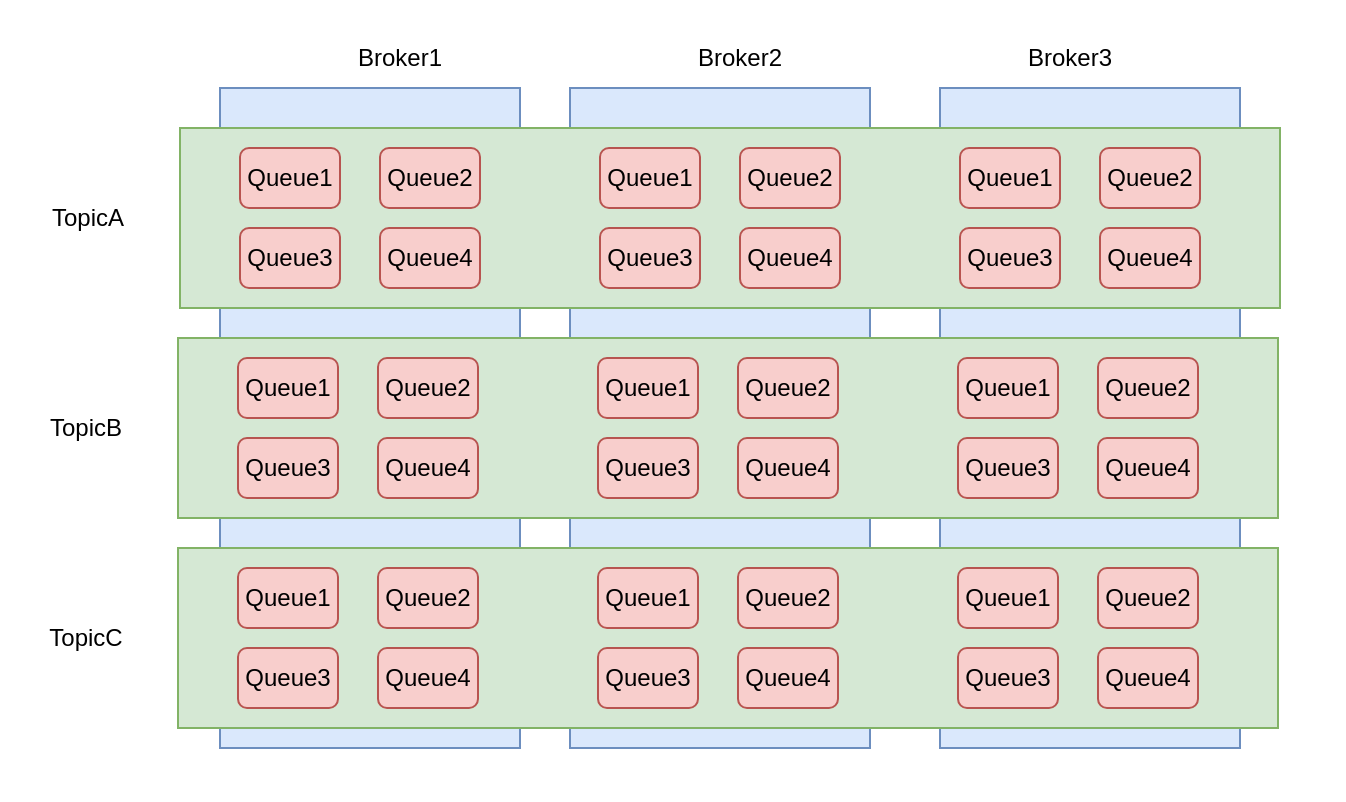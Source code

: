 <mxfile version="24.7.17">
  <diagram name="第 1 页" id="9dobrUNfX6IoctIzygZl">
    <mxGraphModel dx="917" dy="485" grid="1" gridSize="10" guides="1" tooltips="1" connect="1" arrows="1" fold="1" page="1" pageScale="1" pageWidth="827" pageHeight="1169" math="0" shadow="0">
      <root>
        <mxCell id="0" />
        <mxCell id="1" parent="0" />
        <mxCell id="YV12dQ3-u8qN94WLdIcz-1" value="" style="rounded=0;whiteSpace=wrap;html=1;strokeColor=none;" vertex="1" parent="1">
          <mxGeometry x="50" y="66" width="672" height="400" as="geometry" />
        </mxCell>
        <mxCell id="YV12dQ3-u8qN94WLdIcz-3" value="Broker1" style="text;html=1;align=center;verticalAlign=middle;whiteSpace=wrap;rounded=0;" vertex="1" parent="1">
          <mxGeometry x="220" y="80" width="60" height="30" as="geometry" />
        </mxCell>
        <mxCell id="YV12dQ3-u8qN94WLdIcz-5" value="Broker2" style="text;html=1;align=center;verticalAlign=middle;whiteSpace=wrap;rounded=0;" vertex="1" parent="1">
          <mxGeometry x="390" y="80" width="60" height="30" as="geometry" />
        </mxCell>
        <mxCell id="YV12dQ3-u8qN94WLdIcz-11" value="Broker3" style="text;html=1;align=center;verticalAlign=middle;whiteSpace=wrap;rounded=0;" vertex="1" parent="1">
          <mxGeometry x="555" y="80" width="60" height="30" as="geometry" />
        </mxCell>
        <mxCell id="YV12dQ3-u8qN94WLdIcz-14" value="" style="rounded=0;whiteSpace=wrap;html=1;" vertex="1" parent="1">
          <mxGeometry x="170" y="150" width="130" height="70" as="geometry" />
        </mxCell>
        <mxCell id="YV12dQ3-u8qN94WLdIcz-15" value="TopicA" style="text;html=1;align=center;verticalAlign=middle;whiteSpace=wrap;rounded=0;" vertex="1" parent="1">
          <mxGeometry x="64" y="160" width="60" height="30" as="geometry" />
        </mxCell>
        <mxCell id="YV12dQ3-u8qN94WLdIcz-17" value="queue0" style="text;html=1;align=center;verticalAlign=middle;whiteSpace=wrap;rounded=0;" vertex="1" parent="1">
          <mxGeometry x="170" y="150" width="60" height="30" as="geometry" />
        </mxCell>
        <mxCell id="YV12dQ3-u8qN94WLdIcz-18" value="queue1" style="text;html=1;align=center;verticalAlign=middle;whiteSpace=wrap;rounded=0;" vertex="1" parent="1">
          <mxGeometry x="170" y="180" width="60" height="30" as="geometry" />
        </mxCell>
        <mxCell id="YV12dQ3-u8qN94WLdIcz-20" value="queue2" style="text;html=1;align=center;verticalAlign=middle;whiteSpace=wrap;rounded=0;" vertex="1" parent="1">
          <mxGeometry x="230" y="150" width="60" height="30" as="geometry" />
        </mxCell>
        <mxCell id="YV12dQ3-u8qN94WLdIcz-21" value="queue3" style="text;html=1;align=center;verticalAlign=middle;whiteSpace=wrap;rounded=0;" vertex="1" parent="1">
          <mxGeometry x="230" y="180" width="60" height="30" as="geometry" />
        </mxCell>
        <mxCell id="YV12dQ3-u8qN94WLdIcz-22" value="" style="rounded=0;whiteSpace=wrap;html=1;fillColor=#dae8fc;strokeColor=#6c8ebf;" vertex="1" parent="1">
          <mxGeometry x="335" y="110" width="150" height="330" as="geometry" />
        </mxCell>
        <mxCell id="YV12dQ3-u8qN94WLdIcz-23" value="" style="rounded=0;whiteSpace=wrap;html=1;fillColor=#dae8fc;strokeColor=#6c8ebf;" vertex="1" parent="1">
          <mxGeometry x="160" y="110" width="150" height="330" as="geometry" />
        </mxCell>
        <mxCell id="YV12dQ3-u8qN94WLdIcz-26" value="" style="rounded=0;whiteSpace=wrap;html=1;fillColor=#dae8fc;strokeColor=#6c8ebf;" vertex="1" parent="1">
          <mxGeometry x="520" y="110" width="150" height="330" as="geometry" />
        </mxCell>
        <mxCell id="YV12dQ3-u8qN94WLdIcz-27" value="" style="rounded=0;whiteSpace=wrap;html=1;fillColor=#d5e8d4;strokeColor=#82b366;" vertex="1" parent="1">
          <mxGeometry x="140" y="130" width="550" height="90" as="geometry" />
        </mxCell>
        <mxCell id="YV12dQ3-u8qN94WLdIcz-29" value="Queue1" style="rounded=1;whiteSpace=wrap;html=1;strokeColor=#b85450;align=center;verticalAlign=middle;fontFamily=Helvetica;fontSize=12;fillColor=#f8cecc;" vertex="1" parent="1">
          <mxGeometry x="170" y="140" width="50" height="30" as="geometry" />
        </mxCell>
        <mxCell id="YV12dQ3-u8qN94WLdIcz-31" value="Queue2" style="rounded=1;whiteSpace=wrap;html=1;strokeColor=#b85450;align=center;verticalAlign=middle;fontFamily=Helvetica;fontSize=12;fillColor=#f8cecc;" vertex="1" parent="1">
          <mxGeometry x="240" y="140" width="50" height="30" as="geometry" />
        </mxCell>
        <mxCell id="YV12dQ3-u8qN94WLdIcz-32" value="Queue3" style="rounded=1;whiteSpace=wrap;html=1;strokeColor=#b85450;align=center;verticalAlign=middle;fontFamily=Helvetica;fontSize=12;fillColor=#f8cecc;" vertex="1" parent="1">
          <mxGeometry x="170" y="180" width="50" height="30" as="geometry" />
        </mxCell>
        <mxCell id="YV12dQ3-u8qN94WLdIcz-33" value="Queue4" style="rounded=1;whiteSpace=wrap;html=1;strokeColor=#b85450;align=center;verticalAlign=middle;fontFamily=Helvetica;fontSize=12;fillColor=#f8cecc;" vertex="1" parent="1">
          <mxGeometry x="240" y="180" width="50" height="30" as="geometry" />
        </mxCell>
        <mxCell id="YV12dQ3-u8qN94WLdIcz-34" value="Queue1" style="rounded=1;whiteSpace=wrap;html=1;strokeColor=#b85450;align=center;verticalAlign=middle;fontFamily=Helvetica;fontSize=12;fillColor=#f8cecc;" vertex="1" parent="1">
          <mxGeometry x="350" y="140" width="50" height="30" as="geometry" />
        </mxCell>
        <mxCell id="YV12dQ3-u8qN94WLdIcz-35" value="Queue2" style="rounded=1;whiteSpace=wrap;html=1;strokeColor=#b85450;align=center;verticalAlign=middle;fontFamily=Helvetica;fontSize=12;fillColor=#f8cecc;" vertex="1" parent="1">
          <mxGeometry x="420" y="140" width="50" height="30" as="geometry" />
        </mxCell>
        <mxCell id="YV12dQ3-u8qN94WLdIcz-37" value="Queue3" style="rounded=1;whiteSpace=wrap;html=1;strokeColor=#b85450;align=center;verticalAlign=middle;fontFamily=Helvetica;fontSize=12;fillColor=#f8cecc;" vertex="1" parent="1">
          <mxGeometry x="350" y="180" width="50" height="30" as="geometry" />
        </mxCell>
        <mxCell id="YV12dQ3-u8qN94WLdIcz-38" value="Queue4" style="rounded=1;whiteSpace=wrap;html=1;strokeColor=#b85450;align=center;verticalAlign=middle;fontFamily=Helvetica;fontSize=12;fillColor=#f8cecc;" vertex="1" parent="1">
          <mxGeometry x="420" y="180" width="50" height="30" as="geometry" />
        </mxCell>
        <mxCell id="YV12dQ3-u8qN94WLdIcz-39" value="Queue1" style="rounded=1;whiteSpace=wrap;html=1;strokeColor=#b85450;align=center;verticalAlign=middle;fontFamily=Helvetica;fontSize=12;fillColor=#f8cecc;" vertex="1" parent="1">
          <mxGeometry x="530" y="140" width="50" height="30" as="geometry" />
        </mxCell>
        <mxCell id="YV12dQ3-u8qN94WLdIcz-41" value="Queue2" style="rounded=1;whiteSpace=wrap;html=1;strokeColor=#b85450;align=center;verticalAlign=middle;fontFamily=Helvetica;fontSize=12;fillColor=#f8cecc;" vertex="1" parent="1">
          <mxGeometry x="600" y="140" width="50" height="30" as="geometry" />
        </mxCell>
        <mxCell id="YV12dQ3-u8qN94WLdIcz-43" value="Queue3" style="rounded=1;whiteSpace=wrap;html=1;strokeColor=#b85450;align=center;verticalAlign=middle;fontFamily=Helvetica;fontSize=12;fillColor=#f8cecc;" vertex="1" parent="1">
          <mxGeometry x="530" y="180" width="50" height="30" as="geometry" />
        </mxCell>
        <mxCell id="YV12dQ3-u8qN94WLdIcz-44" value="Queue4" style="rounded=1;whiteSpace=wrap;html=1;strokeColor=#b85450;align=center;verticalAlign=middle;fontFamily=Helvetica;fontSize=12;fillColor=#f8cecc;" vertex="1" parent="1">
          <mxGeometry x="600" y="180" width="50" height="30" as="geometry" />
        </mxCell>
        <mxCell id="YV12dQ3-u8qN94WLdIcz-45" value="" style="rounded=0;whiteSpace=wrap;html=1;" vertex="1" parent="1">
          <mxGeometry x="169" y="255" width="130" height="70" as="geometry" />
        </mxCell>
        <mxCell id="YV12dQ3-u8qN94WLdIcz-46" value="TopicB" style="text;html=1;align=center;verticalAlign=middle;whiteSpace=wrap;rounded=0;" vertex="1" parent="1">
          <mxGeometry x="63" y="265" width="60" height="30" as="geometry" />
        </mxCell>
        <mxCell id="YV12dQ3-u8qN94WLdIcz-47" value="queue0" style="text;html=1;align=center;verticalAlign=middle;whiteSpace=wrap;rounded=0;" vertex="1" parent="1">
          <mxGeometry x="169" y="255" width="60" height="30" as="geometry" />
        </mxCell>
        <mxCell id="YV12dQ3-u8qN94WLdIcz-48" value="queue1" style="text;html=1;align=center;verticalAlign=middle;whiteSpace=wrap;rounded=0;" vertex="1" parent="1">
          <mxGeometry x="169" y="285" width="60" height="30" as="geometry" />
        </mxCell>
        <mxCell id="YV12dQ3-u8qN94WLdIcz-49" value="queue2" style="text;html=1;align=center;verticalAlign=middle;whiteSpace=wrap;rounded=0;" vertex="1" parent="1">
          <mxGeometry x="229" y="255" width="60" height="30" as="geometry" />
        </mxCell>
        <mxCell id="YV12dQ3-u8qN94WLdIcz-50" value="queue3" style="text;html=1;align=center;verticalAlign=middle;whiteSpace=wrap;rounded=0;" vertex="1" parent="1">
          <mxGeometry x="229" y="285" width="60" height="30" as="geometry" />
        </mxCell>
        <mxCell id="YV12dQ3-u8qN94WLdIcz-51" value="" style="rounded=0;whiteSpace=wrap;html=1;fillColor=#d5e8d4;strokeColor=#82b366;" vertex="1" parent="1">
          <mxGeometry x="139" y="235" width="550" height="90" as="geometry" />
        </mxCell>
        <mxCell id="YV12dQ3-u8qN94WLdIcz-52" value="Queue1" style="rounded=1;whiteSpace=wrap;html=1;strokeColor=#b85450;align=center;verticalAlign=middle;fontFamily=Helvetica;fontSize=12;fillColor=#f8cecc;" vertex="1" parent="1">
          <mxGeometry x="169" y="245" width="50" height="30" as="geometry" />
        </mxCell>
        <mxCell id="YV12dQ3-u8qN94WLdIcz-53" value="Queue2" style="rounded=1;whiteSpace=wrap;html=1;strokeColor=#b85450;align=center;verticalAlign=middle;fontFamily=Helvetica;fontSize=12;fillColor=#f8cecc;" vertex="1" parent="1">
          <mxGeometry x="239" y="245" width="50" height="30" as="geometry" />
        </mxCell>
        <mxCell id="YV12dQ3-u8qN94WLdIcz-54" value="Queue3" style="rounded=1;whiteSpace=wrap;html=1;strokeColor=#b85450;align=center;verticalAlign=middle;fontFamily=Helvetica;fontSize=12;fillColor=#f8cecc;" vertex="1" parent="1">
          <mxGeometry x="169" y="285" width="50" height="30" as="geometry" />
        </mxCell>
        <mxCell id="YV12dQ3-u8qN94WLdIcz-55" value="Queue4" style="rounded=1;whiteSpace=wrap;html=1;strokeColor=#b85450;align=center;verticalAlign=middle;fontFamily=Helvetica;fontSize=12;fillColor=#f8cecc;" vertex="1" parent="1">
          <mxGeometry x="239" y="285" width="50" height="30" as="geometry" />
        </mxCell>
        <mxCell id="YV12dQ3-u8qN94WLdIcz-56" value="Queue1" style="rounded=1;whiteSpace=wrap;html=1;strokeColor=#b85450;align=center;verticalAlign=middle;fontFamily=Helvetica;fontSize=12;fillColor=#f8cecc;" vertex="1" parent="1">
          <mxGeometry x="349" y="245" width="50" height="30" as="geometry" />
        </mxCell>
        <mxCell id="YV12dQ3-u8qN94WLdIcz-57" value="Queue2" style="rounded=1;whiteSpace=wrap;html=1;strokeColor=#b85450;align=center;verticalAlign=middle;fontFamily=Helvetica;fontSize=12;fillColor=#f8cecc;" vertex="1" parent="1">
          <mxGeometry x="419" y="245" width="50" height="30" as="geometry" />
        </mxCell>
        <mxCell id="YV12dQ3-u8qN94WLdIcz-58" value="Queue3" style="rounded=1;whiteSpace=wrap;html=1;strokeColor=#b85450;align=center;verticalAlign=middle;fontFamily=Helvetica;fontSize=12;fillColor=#f8cecc;" vertex="1" parent="1">
          <mxGeometry x="349" y="285" width="50" height="30" as="geometry" />
        </mxCell>
        <mxCell id="YV12dQ3-u8qN94WLdIcz-59" value="Queue4" style="rounded=1;whiteSpace=wrap;html=1;strokeColor=#b85450;align=center;verticalAlign=middle;fontFamily=Helvetica;fontSize=12;fillColor=#f8cecc;" vertex="1" parent="1">
          <mxGeometry x="419" y="285" width="50" height="30" as="geometry" />
        </mxCell>
        <mxCell id="YV12dQ3-u8qN94WLdIcz-60" value="Queue1" style="rounded=1;whiteSpace=wrap;html=1;strokeColor=#b85450;align=center;verticalAlign=middle;fontFamily=Helvetica;fontSize=12;fillColor=#f8cecc;" vertex="1" parent="1">
          <mxGeometry x="529" y="245" width="50" height="30" as="geometry" />
        </mxCell>
        <mxCell id="YV12dQ3-u8qN94WLdIcz-61" value="Queue2" style="rounded=1;whiteSpace=wrap;html=1;strokeColor=#b85450;align=center;verticalAlign=middle;fontFamily=Helvetica;fontSize=12;fillColor=#f8cecc;" vertex="1" parent="1">
          <mxGeometry x="599" y="245" width="50" height="30" as="geometry" />
        </mxCell>
        <mxCell id="YV12dQ3-u8qN94WLdIcz-62" value="Queue3" style="rounded=1;whiteSpace=wrap;html=1;strokeColor=#b85450;align=center;verticalAlign=middle;fontFamily=Helvetica;fontSize=12;fillColor=#f8cecc;" vertex="1" parent="1">
          <mxGeometry x="529" y="285" width="50" height="30" as="geometry" />
        </mxCell>
        <mxCell id="YV12dQ3-u8qN94WLdIcz-63" value="Queue4" style="rounded=1;whiteSpace=wrap;html=1;strokeColor=#b85450;align=center;verticalAlign=middle;fontFamily=Helvetica;fontSize=12;fillColor=#f8cecc;" vertex="1" parent="1">
          <mxGeometry x="599" y="285" width="50" height="30" as="geometry" />
        </mxCell>
        <mxCell id="YV12dQ3-u8qN94WLdIcz-64" value="" style="rounded=0;whiteSpace=wrap;html=1;" vertex="1" parent="1">
          <mxGeometry x="169" y="360" width="130" height="70" as="geometry" />
        </mxCell>
        <mxCell id="YV12dQ3-u8qN94WLdIcz-65" value="TopicC" style="text;html=1;align=center;verticalAlign=middle;whiteSpace=wrap;rounded=0;" vertex="1" parent="1">
          <mxGeometry x="63" y="370" width="60" height="30" as="geometry" />
        </mxCell>
        <mxCell id="YV12dQ3-u8qN94WLdIcz-66" value="queue0" style="text;html=1;align=center;verticalAlign=middle;whiteSpace=wrap;rounded=0;" vertex="1" parent="1">
          <mxGeometry x="169" y="360" width="60" height="30" as="geometry" />
        </mxCell>
        <mxCell id="YV12dQ3-u8qN94WLdIcz-67" value="queue1" style="text;html=1;align=center;verticalAlign=middle;whiteSpace=wrap;rounded=0;" vertex="1" parent="1">
          <mxGeometry x="169" y="390" width="60" height="30" as="geometry" />
        </mxCell>
        <mxCell id="YV12dQ3-u8qN94WLdIcz-68" value="queue2" style="text;html=1;align=center;verticalAlign=middle;whiteSpace=wrap;rounded=0;" vertex="1" parent="1">
          <mxGeometry x="229" y="360" width="60" height="30" as="geometry" />
        </mxCell>
        <mxCell id="YV12dQ3-u8qN94WLdIcz-69" value="queue3" style="text;html=1;align=center;verticalAlign=middle;whiteSpace=wrap;rounded=0;" vertex="1" parent="1">
          <mxGeometry x="229" y="390" width="60" height="30" as="geometry" />
        </mxCell>
        <mxCell id="YV12dQ3-u8qN94WLdIcz-70" value="" style="rounded=0;whiteSpace=wrap;html=1;fillColor=#d5e8d4;strokeColor=#82b366;" vertex="1" parent="1">
          <mxGeometry x="139" y="340" width="550" height="90" as="geometry" />
        </mxCell>
        <mxCell id="YV12dQ3-u8qN94WLdIcz-71" value="Queue1" style="rounded=1;whiteSpace=wrap;html=1;strokeColor=#b85450;align=center;verticalAlign=middle;fontFamily=Helvetica;fontSize=12;fillColor=#f8cecc;" vertex="1" parent="1">
          <mxGeometry x="169" y="350" width="50" height="30" as="geometry" />
        </mxCell>
        <mxCell id="YV12dQ3-u8qN94WLdIcz-72" value="Queue2" style="rounded=1;whiteSpace=wrap;html=1;strokeColor=#b85450;align=center;verticalAlign=middle;fontFamily=Helvetica;fontSize=12;fillColor=#f8cecc;" vertex="1" parent="1">
          <mxGeometry x="239" y="350" width="50" height="30" as="geometry" />
        </mxCell>
        <mxCell id="YV12dQ3-u8qN94WLdIcz-73" value="Queue3" style="rounded=1;whiteSpace=wrap;html=1;strokeColor=#b85450;align=center;verticalAlign=middle;fontFamily=Helvetica;fontSize=12;fillColor=#f8cecc;" vertex="1" parent="1">
          <mxGeometry x="169" y="390" width="50" height="30" as="geometry" />
        </mxCell>
        <mxCell id="YV12dQ3-u8qN94WLdIcz-74" value="Queue4" style="rounded=1;whiteSpace=wrap;html=1;strokeColor=#b85450;align=center;verticalAlign=middle;fontFamily=Helvetica;fontSize=12;fillColor=#f8cecc;" vertex="1" parent="1">
          <mxGeometry x="239" y="390" width="50" height="30" as="geometry" />
        </mxCell>
        <mxCell id="YV12dQ3-u8qN94WLdIcz-75" value="Queue1" style="rounded=1;whiteSpace=wrap;html=1;strokeColor=#b85450;align=center;verticalAlign=middle;fontFamily=Helvetica;fontSize=12;fillColor=#f8cecc;" vertex="1" parent="1">
          <mxGeometry x="349" y="350" width="50" height="30" as="geometry" />
        </mxCell>
        <mxCell id="YV12dQ3-u8qN94WLdIcz-76" value="Queue2" style="rounded=1;whiteSpace=wrap;html=1;strokeColor=#b85450;align=center;verticalAlign=middle;fontFamily=Helvetica;fontSize=12;fillColor=#f8cecc;" vertex="1" parent="1">
          <mxGeometry x="419" y="350" width="50" height="30" as="geometry" />
        </mxCell>
        <mxCell id="YV12dQ3-u8qN94WLdIcz-77" value="Queue3" style="rounded=1;whiteSpace=wrap;html=1;strokeColor=#b85450;align=center;verticalAlign=middle;fontFamily=Helvetica;fontSize=12;fillColor=#f8cecc;" vertex="1" parent="1">
          <mxGeometry x="349" y="390" width="50" height="30" as="geometry" />
        </mxCell>
        <mxCell id="YV12dQ3-u8qN94WLdIcz-78" value="Queue4" style="rounded=1;whiteSpace=wrap;html=1;strokeColor=#b85450;align=center;verticalAlign=middle;fontFamily=Helvetica;fontSize=12;fillColor=#f8cecc;" vertex="1" parent="1">
          <mxGeometry x="419" y="390" width="50" height="30" as="geometry" />
        </mxCell>
        <mxCell id="YV12dQ3-u8qN94WLdIcz-79" value="Queue1" style="rounded=1;whiteSpace=wrap;html=1;strokeColor=#b85450;align=center;verticalAlign=middle;fontFamily=Helvetica;fontSize=12;fillColor=#f8cecc;" vertex="1" parent="1">
          <mxGeometry x="529" y="350" width="50" height="30" as="geometry" />
        </mxCell>
        <mxCell id="YV12dQ3-u8qN94WLdIcz-80" value="Queue2" style="rounded=1;whiteSpace=wrap;html=1;strokeColor=#b85450;align=center;verticalAlign=middle;fontFamily=Helvetica;fontSize=12;fillColor=#f8cecc;" vertex="1" parent="1">
          <mxGeometry x="599" y="350" width="50" height="30" as="geometry" />
        </mxCell>
        <mxCell id="YV12dQ3-u8qN94WLdIcz-81" value="Queue3" style="rounded=1;whiteSpace=wrap;html=1;strokeColor=#b85450;align=center;verticalAlign=middle;fontFamily=Helvetica;fontSize=12;fillColor=#f8cecc;" vertex="1" parent="1">
          <mxGeometry x="529" y="390" width="50" height="30" as="geometry" />
        </mxCell>
        <mxCell id="YV12dQ3-u8qN94WLdIcz-82" value="Queue4" style="rounded=1;whiteSpace=wrap;html=1;strokeColor=#b85450;align=center;verticalAlign=middle;fontFamily=Helvetica;fontSize=12;fillColor=#f8cecc;" vertex="1" parent="1">
          <mxGeometry x="599" y="390" width="50" height="30" as="geometry" />
        </mxCell>
      </root>
    </mxGraphModel>
  </diagram>
</mxfile>
